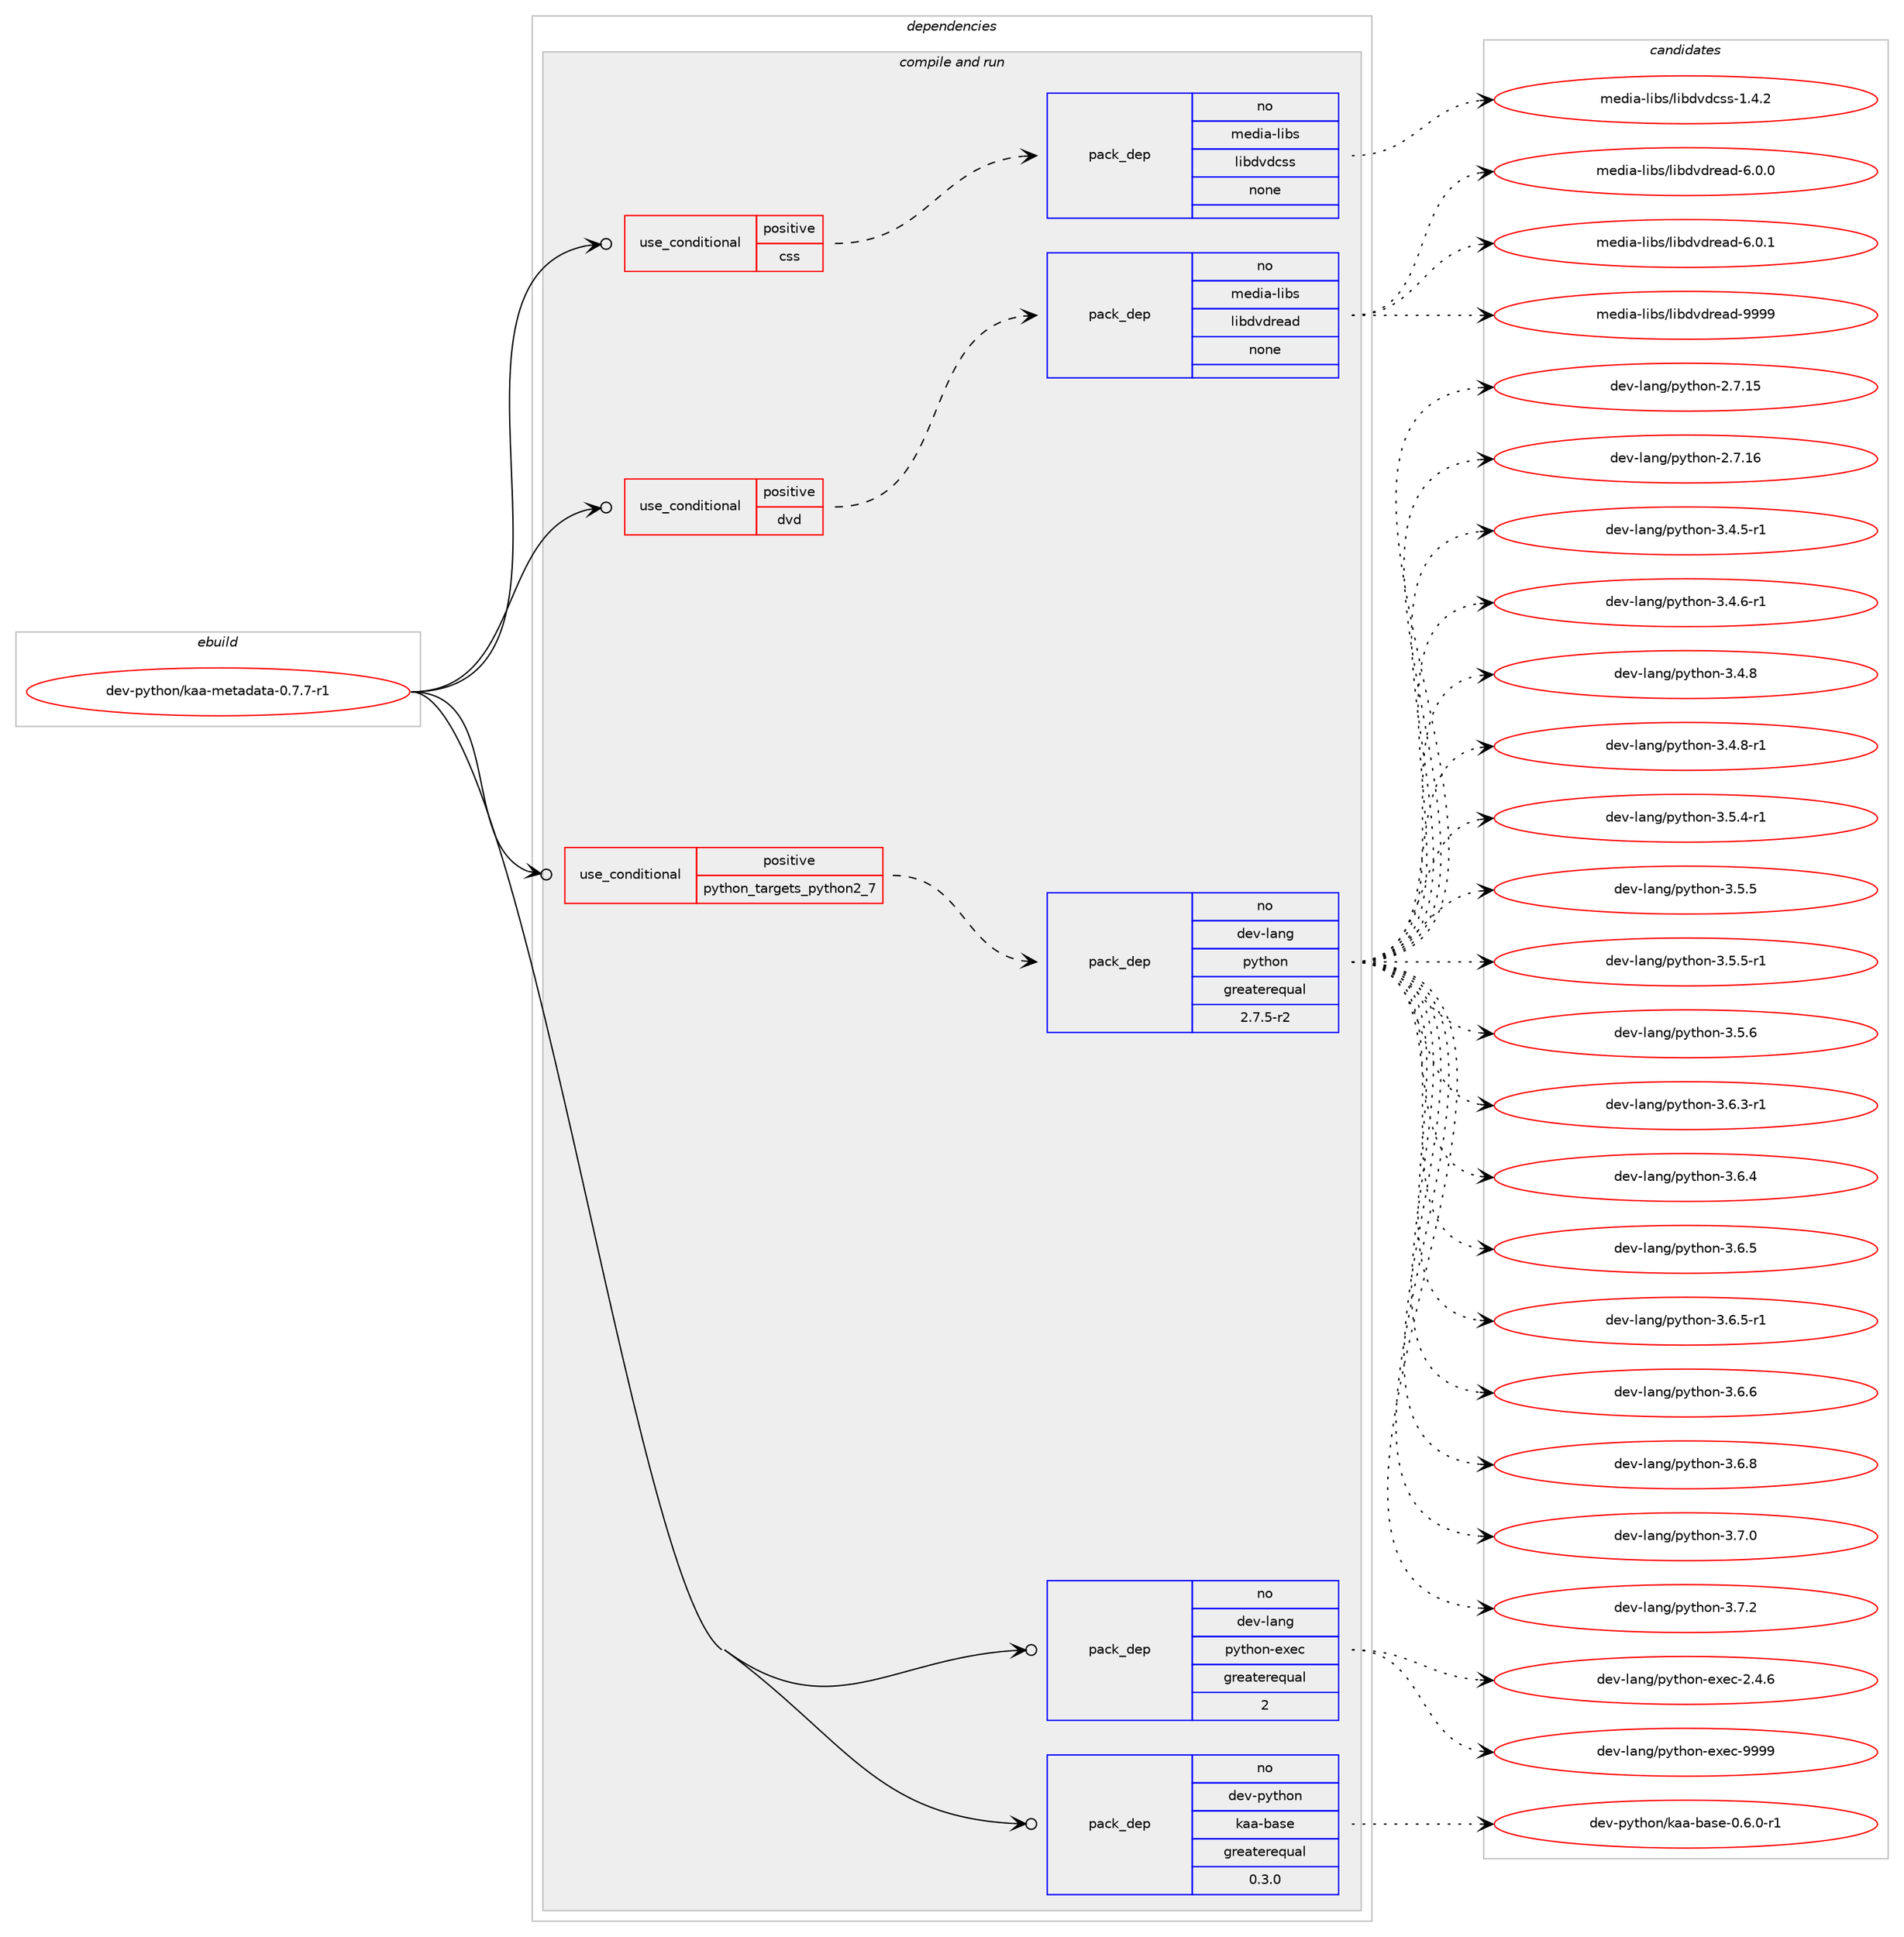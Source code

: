 digraph prolog {

# *************
# Graph options
# *************

newrank=true;
concentrate=true;
compound=true;
graph [rankdir=LR,fontname=Helvetica,fontsize=10,ranksep=1.5];#, ranksep=2.5, nodesep=0.2];
edge  [arrowhead=vee];
node  [fontname=Helvetica,fontsize=10];

# **********
# The ebuild
# **********

subgraph cluster_leftcol {
color=gray;
rank=same;
label=<<i>ebuild</i>>;
id [label="dev-python/kaa-metadata-0.7.7-r1", color=red, width=4, href="../dev-python/kaa-metadata-0.7.7-r1.svg"];
}

# ****************
# The dependencies
# ****************

subgraph cluster_midcol {
color=gray;
label=<<i>dependencies</i>>;
subgraph cluster_compile {
fillcolor="#eeeeee";
style=filled;
label=<<i>compile</i>>;
}
subgraph cluster_compileandrun {
fillcolor="#eeeeee";
style=filled;
label=<<i>compile and run</i>>;
subgraph cond376594 {
dependency1416197 [label=<<TABLE BORDER="0" CELLBORDER="1" CELLSPACING="0" CELLPADDING="4"><TR><TD ROWSPAN="3" CELLPADDING="10">use_conditional</TD></TR><TR><TD>positive</TD></TR><TR><TD>css</TD></TR></TABLE>>, shape=none, color=red];
subgraph pack1016331 {
dependency1416198 [label=<<TABLE BORDER="0" CELLBORDER="1" CELLSPACING="0" CELLPADDING="4" WIDTH="220"><TR><TD ROWSPAN="6" CELLPADDING="30">pack_dep</TD></TR><TR><TD WIDTH="110">no</TD></TR><TR><TD>media-libs</TD></TR><TR><TD>libdvdcss</TD></TR><TR><TD>none</TD></TR><TR><TD></TD></TR></TABLE>>, shape=none, color=blue];
}
dependency1416197:e -> dependency1416198:w [weight=20,style="dashed",arrowhead="vee"];
}
id:e -> dependency1416197:w [weight=20,style="solid",arrowhead="odotvee"];
subgraph cond376595 {
dependency1416199 [label=<<TABLE BORDER="0" CELLBORDER="1" CELLSPACING="0" CELLPADDING="4"><TR><TD ROWSPAN="3" CELLPADDING="10">use_conditional</TD></TR><TR><TD>positive</TD></TR><TR><TD>dvd</TD></TR></TABLE>>, shape=none, color=red];
subgraph pack1016332 {
dependency1416200 [label=<<TABLE BORDER="0" CELLBORDER="1" CELLSPACING="0" CELLPADDING="4" WIDTH="220"><TR><TD ROWSPAN="6" CELLPADDING="30">pack_dep</TD></TR><TR><TD WIDTH="110">no</TD></TR><TR><TD>media-libs</TD></TR><TR><TD>libdvdread</TD></TR><TR><TD>none</TD></TR><TR><TD></TD></TR></TABLE>>, shape=none, color=blue];
}
dependency1416199:e -> dependency1416200:w [weight=20,style="dashed",arrowhead="vee"];
}
id:e -> dependency1416199:w [weight=20,style="solid",arrowhead="odotvee"];
subgraph cond376596 {
dependency1416201 [label=<<TABLE BORDER="0" CELLBORDER="1" CELLSPACING="0" CELLPADDING="4"><TR><TD ROWSPAN="3" CELLPADDING="10">use_conditional</TD></TR><TR><TD>positive</TD></TR><TR><TD>python_targets_python2_7</TD></TR></TABLE>>, shape=none, color=red];
subgraph pack1016333 {
dependency1416202 [label=<<TABLE BORDER="0" CELLBORDER="1" CELLSPACING="0" CELLPADDING="4" WIDTH="220"><TR><TD ROWSPAN="6" CELLPADDING="30">pack_dep</TD></TR><TR><TD WIDTH="110">no</TD></TR><TR><TD>dev-lang</TD></TR><TR><TD>python</TD></TR><TR><TD>greaterequal</TD></TR><TR><TD>2.7.5-r2</TD></TR></TABLE>>, shape=none, color=blue];
}
dependency1416201:e -> dependency1416202:w [weight=20,style="dashed",arrowhead="vee"];
}
id:e -> dependency1416201:w [weight=20,style="solid",arrowhead="odotvee"];
subgraph pack1016334 {
dependency1416203 [label=<<TABLE BORDER="0" CELLBORDER="1" CELLSPACING="0" CELLPADDING="4" WIDTH="220"><TR><TD ROWSPAN="6" CELLPADDING="30">pack_dep</TD></TR><TR><TD WIDTH="110">no</TD></TR><TR><TD>dev-lang</TD></TR><TR><TD>python-exec</TD></TR><TR><TD>greaterequal</TD></TR><TR><TD>2</TD></TR></TABLE>>, shape=none, color=blue];
}
id:e -> dependency1416203:w [weight=20,style="solid",arrowhead="odotvee"];
subgraph pack1016335 {
dependency1416204 [label=<<TABLE BORDER="0" CELLBORDER="1" CELLSPACING="0" CELLPADDING="4" WIDTH="220"><TR><TD ROWSPAN="6" CELLPADDING="30">pack_dep</TD></TR><TR><TD WIDTH="110">no</TD></TR><TR><TD>dev-python</TD></TR><TR><TD>kaa-base</TD></TR><TR><TD>greaterequal</TD></TR><TR><TD>0.3.0</TD></TR></TABLE>>, shape=none, color=blue];
}
id:e -> dependency1416204:w [weight=20,style="solid",arrowhead="odotvee"];
}
subgraph cluster_run {
fillcolor="#eeeeee";
style=filled;
label=<<i>run</i>>;
}
}

# **************
# The candidates
# **************

subgraph cluster_choices {
rank=same;
color=gray;
label=<<i>candidates</i>>;

subgraph choice1016331 {
color=black;
nodesep=1;
choice109101100105974510810598115471081059810011810099115115454946524650 [label="media-libs/libdvdcss-1.4.2", color=red, width=4,href="../media-libs/libdvdcss-1.4.2.svg"];
dependency1416198:e -> choice109101100105974510810598115471081059810011810099115115454946524650:w [style=dotted,weight="100"];
}
subgraph choice1016332 {
color=black;
nodesep=1;
choice109101100105974510810598115471081059810011810011410197100455446484648 [label="media-libs/libdvdread-6.0.0", color=red, width=4,href="../media-libs/libdvdread-6.0.0.svg"];
choice109101100105974510810598115471081059810011810011410197100455446484649 [label="media-libs/libdvdread-6.0.1", color=red, width=4,href="../media-libs/libdvdread-6.0.1.svg"];
choice1091011001059745108105981154710810598100118100114101971004557575757 [label="media-libs/libdvdread-9999", color=red, width=4,href="../media-libs/libdvdread-9999.svg"];
dependency1416200:e -> choice109101100105974510810598115471081059810011810011410197100455446484648:w [style=dotted,weight="100"];
dependency1416200:e -> choice109101100105974510810598115471081059810011810011410197100455446484649:w [style=dotted,weight="100"];
dependency1416200:e -> choice1091011001059745108105981154710810598100118100114101971004557575757:w [style=dotted,weight="100"];
}
subgraph choice1016333 {
color=black;
nodesep=1;
choice10010111845108971101034711212111610411111045504655464953 [label="dev-lang/python-2.7.15", color=red, width=4,href="../dev-lang/python-2.7.15.svg"];
choice10010111845108971101034711212111610411111045504655464954 [label="dev-lang/python-2.7.16", color=red, width=4,href="../dev-lang/python-2.7.16.svg"];
choice1001011184510897110103471121211161041111104551465246534511449 [label="dev-lang/python-3.4.5-r1", color=red, width=4,href="../dev-lang/python-3.4.5-r1.svg"];
choice1001011184510897110103471121211161041111104551465246544511449 [label="dev-lang/python-3.4.6-r1", color=red, width=4,href="../dev-lang/python-3.4.6-r1.svg"];
choice100101118451089711010347112121116104111110455146524656 [label="dev-lang/python-3.4.8", color=red, width=4,href="../dev-lang/python-3.4.8.svg"];
choice1001011184510897110103471121211161041111104551465246564511449 [label="dev-lang/python-3.4.8-r1", color=red, width=4,href="../dev-lang/python-3.4.8-r1.svg"];
choice1001011184510897110103471121211161041111104551465346524511449 [label="dev-lang/python-3.5.4-r1", color=red, width=4,href="../dev-lang/python-3.5.4-r1.svg"];
choice100101118451089711010347112121116104111110455146534653 [label="dev-lang/python-3.5.5", color=red, width=4,href="../dev-lang/python-3.5.5.svg"];
choice1001011184510897110103471121211161041111104551465346534511449 [label="dev-lang/python-3.5.5-r1", color=red, width=4,href="../dev-lang/python-3.5.5-r1.svg"];
choice100101118451089711010347112121116104111110455146534654 [label="dev-lang/python-3.5.6", color=red, width=4,href="../dev-lang/python-3.5.6.svg"];
choice1001011184510897110103471121211161041111104551465446514511449 [label="dev-lang/python-3.6.3-r1", color=red, width=4,href="../dev-lang/python-3.6.3-r1.svg"];
choice100101118451089711010347112121116104111110455146544652 [label="dev-lang/python-3.6.4", color=red, width=4,href="../dev-lang/python-3.6.4.svg"];
choice100101118451089711010347112121116104111110455146544653 [label="dev-lang/python-3.6.5", color=red, width=4,href="../dev-lang/python-3.6.5.svg"];
choice1001011184510897110103471121211161041111104551465446534511449 [label="dev-lang/python-3.6.5-r1", color=red, width=4,href="../dev-lang/python-3.6.5-r1.svg"];
choice100101118451089711010347112121116104111110455146544654 [label="dev-lang/python-3.6.6", color=red, width=4,href="../dev-lang/python-3.6.6.svg"];
choice100101118451089711010347112121116104111110455146544656 [label="dev-lang/python-3.6.8", color=red, width=4,href="../dev-lang/python-3.6.8.svg"];
choice100101118451089711010347112121116104111110455146554648 [label="dev-lang/python-3.7.0", color=red, width=4,href="../dev-lang/python-3.7.0.svg"];
choice100101118451089711010347112121116104111110455146554650 [label="dev-lang/python-3.7.2", color=red, width=4,href="../dev-lang/python-3.7.2.svg"];
dependency1416202:e -> choice10010111845108971101034711212111610411111045504655464953:w [style=dotted,weight="100"];
dependency1416202:e -> choice10010111845108971101034711212111610411111045504655464954:w [style=dotted,weight="100"];
dependency1416202:e -> choice1001011184510897110103471121211161041111104551465246534511449:w [style=dotted,weight="100"];
dependency1416202:e -> choice1001011184510897110103471121211161041111104551465246544511449:w [style=dotted,weight="100"];
dependency1416202:e -> choice100101118451089711010347112121116104111110455146524656:w [style=dotted,weight="100"];
dependency1416202:e -> choice1001011184510897110103471121211161041111104551465246564511449:w [style=dotted,weight="100"];
dependency1416202:e -> choice1001011184510897110103471121211161041111104551465346524511449:w [style=dotted,weight="100"];
dependency1416202:e -> choice100101118451089711010347112121116104111110455146534653:w [style=dotted,weight="100"];
dependency1416202:e -> choice1001011184510897110103471121211161041111104551465346534511449:w [style=dotted,weight="100"];
dependency1416202:e -> choice100101118451089711010347112121116104111110455146534654:w [style=dotted,weight="100"];
dependency1416202:e -> choice1001011184510897110103471121211161041111104551465446514511449:w [style=dotted,weight="100"];
dependency1416202:e -> choice100101118451089711010347112121116104111110455146544652:w [style=dotted,weight="100"];
dependency1416202:e -> choice100101118451089711010347112121116104111110455146544653:w [style=dotted,weight="100"];
dependency1416202:e -> choice1001011184510897110103471121211161041111104551465446534511449:w [style=dotted,weight="100"];
dependency1416202:e -> choice100101118451089711010347112121116104111110455146544654:w [style=dotted,weight="100"];
dependency1416202:e -> choice100101118451089711010347112121116104111110455146544656:w [style=dotted,weight="100"];
dependency1416202:e -> choice100101118451089711010347112121116104111110455146554648:w [style=dotted,weight="100"];
dependency1416202:e -> choice100101118451089711010347112121116104111110455146554650:w [style=dotted,weight="100"];
}
subgraph choice1016334 {
color=black;
nodesep=1;
choice1001011184510897110103471121211161041111104510112010199455046524654 [label="dev-lang/python-exec-2.4.6", color=red, width=4,href="../dev-lang/python-exec-2.4.6.svg"];
choice10010111845108971101034711212111610411111045101120101994557575757 [label="dev-lang/python-exec-9999", color=red, width=4,href="../dev-lang/python-exec-9999.svg"];
dependency1416203:e -> choice1001011184510897110103471121211161041111104510112010199455046524654:w [style=dotted,weight="100"];
dependency1416203:e -> choice10010111845108971101034711212111610411111045101120101994557575757:w [style=dotted,weight="100"];
}
subgraph choice1016335 {
color=black;
nodesep=1;
choice100101118451121211161041111104710797974598971151014548465446484511449 [label="dev-python/kaa-base-0.6.0-r1", color=red, width=4,href="../dev-python/kaa-base-0.6.0-r1.svg"];
dependency1416204:e -> choice100101118451121211161041111104710797974598971151014548465446484511449:w [style=dotted,weight="100"];
}
}

}

